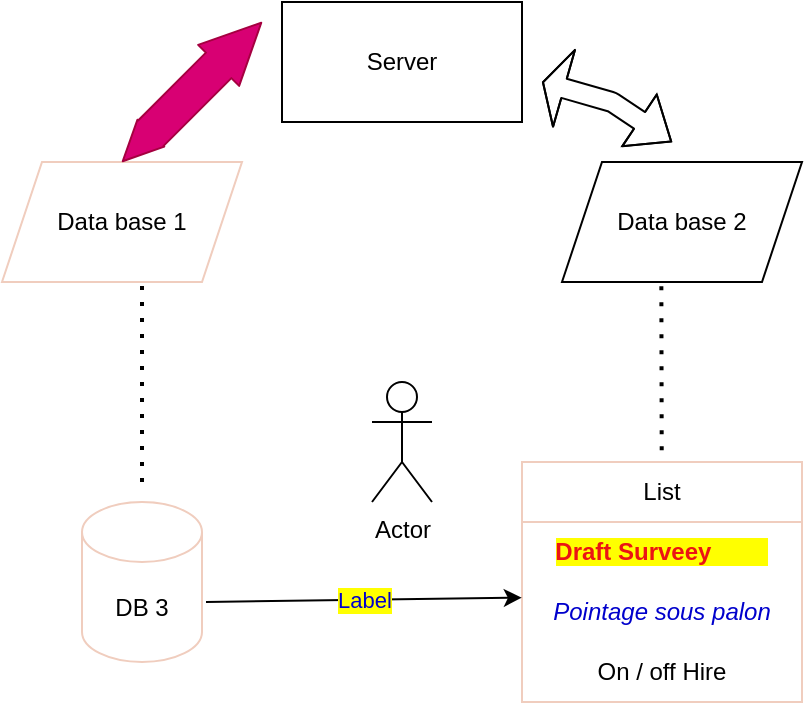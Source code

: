 <mxfile>
    <diagram id="E5AFFscP0L8HL54tfq2d" name="Page-1">
        <mxGraphModel dx="446" dy="439" grid="1" gridSize="10" guides="1" tooltips="1" connect="1" arrows="1" fold="1" page="1" pageScale="1" pageWidth="850" pageHeight="1100" math="0" shadow="0">
            <root>
                <mxCell id="0"/>
                <mxCell id="1" parent="0"/>
                <mxCell id="2" value="Server" style="rounded=0;whiteSpace=wrap;html=1;" vertex="1" parent="1">
                    <mxGeometry x="160" y="40" width="120" height="60" as="geometry"/>
                </mxCell>
                <mxCell id="3" value="Data base 1" style="shape=parallelogram;perimeter=parallelogramPerimeter;whiteSpace=wrap;html=1;fixedSize=1;strokeColor=#F0CDBE;" vertex="1" parent="1">
                    <mxGeometry x="20" y="120" width="120" height="60" as="geometry"/>
                </mxCell>
                <mxCell id="4" value="Data base 2" style="shape=parallelogram;perimeter=parallelogramPerimeter;whiteSpace=wrap;html=1;fixedSize=1;" vertex="1" parent="1">
                    <mxGeometry x="300" y="120" width="120" height="60" as="geometry"/>
                </mxCell>
                <mxCell id="5" value="" style="shape=flexArrow;endArrow=classic;startArrow=classic;html=1;width=18;endSize=9.72;endWidth=10;startWidth=0;startSize=6.3;fillColor=#d80073;strokeColor=#A50040;" edge="1" parent="1">
                    <mxGeometry width="100" height="100" relative="1" as="geometry">
                        <mxPoint x="80" y="120" as="sourcePoint"/>
                        <mxPoint x="150" y="50" as="targetPoint"/>
                        <Array as="points"/>
                    </mxGeometry>
                </mxCell>
                <mxCell id="6" value="" style="shape=flexArrow;endArrow=classic;startArrow=classic;html=1;startWidth=29;startSize=3.32;" edge="1" parent="1">
                    <mxGeometry width="100" height="100" relative="1" as="geometry">
                        <mxPoint x="290" y="80" as="sourcePoint"/>
                        <mxPoint x="355" y="110" as="targetPoint"/>
                        <Array as="points">
                            <mxPoint x="325" y="90"/>
                        </Array>
                    </mxGeometry>
                </mxCell>
                <mxCell id="7" value="" style="endArrow=none;dashed=1;html=1;dashPattern=1 3;strokeWidth=2;exitX=0.414;exitY=1.035;exitDx=0;exitDy=0;exitPerimeter=0;" edge="1" parent="1" source="4" target="13">
                    <mxGeometry width="50" height="50" relative="1" as="geometry">
                        <mxPoint x="350" y="250" as="sourcePoint"/>
                        <mxPoint x="350" y="190" as="targetPoint"/>
                    </mxGeometry>
                </mxCell>
                <mxCell id="8" value="" style="endArrow=none;dashed=1;html=1;dashPattern=1 3;strokeWidth=2;" edge="1" parent="1">
                    <mxGeometry width="50" height="50" relative="1" as="geometry">
                        <mxPoint x="90" y="280" as="sourcePoint"/>
                        <mxPoint x="90" y="180" as="targetPoint"/>
                    </mxGeometry>
                </mxCell>
                <mxCell id="10" value="Actor" style="shape=umlActor;verticalLabelPosition=bottom;verticalAlign=top;html=1;outlineConnect=0;" vertex="1" parent="1">
                    <mxGeometry x="205" y="230" width="30" height="60" as="geometry"/>
                </mxCell>
                <mxCell id="12" value="DB 3" style="shape=cylinder3;whiteSpace=wrap;html=1;boundedLbl=1;backgroundOutline=1;size=15;strokeColor=#F0CDBE;" vertex="1" parent="1">
                    <mxGeometry x="60" y="290" width="60" height="80" as="geometry"/>
                </mxCell>
                <mxCell id="13" value="List" style="swimlane;fontStyle=0;childLayout=stackLayout;horizontal=1;startSize=30;horizontalStack=0;resizeParent=1;resizeParentMax=0;resizeLast=0;collapsible=1;marginBottom=0;whiteSpace=wrap;html=1;strokeColor=#F0CDBE;" vertex="1" parent="1">
                    <mxGeometry x="280" y="270" width="140" height="120" as="geometry"/>
                </mxCell>
                <mxCell id="14" value="&lt;b style=&quot;background-color: rgb(255, 255, 0);&quot;&gt;&lt;font color=&quot;#eb1414&quot;&gt;Draft Surveey&lt;span style=&quot;white-space: pre;&quot;&gt;&#9;&lt;/span&gt;&lt;span style=&quot;white-space: pre;&quot;&gt;&#9;&lt;/span&gt;&lt;/font&gt;&lt;/b&gt;" style="text;strokeColor=none;fillColor=none;align=center;verticalAlign=middle;spacingLeft=4;spacingRight=4;overflow=hidden;points=[[0,0.5],[1,0.5]];portConstraint=eastwest;rotatable=0;whiteSpace=wrap;html=1;" vertex="1" parent="13">
                    <mxGeometry y="30" width="140" height="30" as="geometry"/>
                </mxCell>
                <mxCell id="15" value="&lt;font color=&quot;#0000cc&quot;&gt;&lt;i&gt;Pointage sous palon&lt;/i&gt;&lt;/font&gt;" style="text;strokeColor=none;fillColor=none;align=center;verticalAlign=middle;spacingLeft=4;spacingRight=4;overflow=hidden;points=[[0,0.5],[1,0.5]];portConstraint=eastwest;rotatable=0;whiteSpace=wrap;html=1;" vertex="1" parent="13">
                    <mxGeometry y="60" width="140" height="30" as="geometry"/>
                </mxCell>
                <mxCell id="16" value="On / off Hire" style="text;strokeColor=none;fillColor=none;align=center;verticalAlign=middle;spacingLeft=4;spacingRight=4;overflow=hidden;points=[[0,0.5],[1,0.5]];portConstraint=eastwest;rotatable=0;whiteSpace=wrap;html=1;" vertex="1" parent="13">
                    <mxGeometry y="90" width="140" height="30" as="geometry"/>
                </mxCell>
                <mxCell id="17" value="" style="endArrow=classic;html=1;fontColor=#0000CC;entryX=-0.015;entryY=0.261;entryDx=0;entryDy=0;entryPerimeter=0;" edge="1" parent="1">
                    <mxGeometry relative="1" as="geometry">
                        <mxPoint x="122" y="340" as="sourcePoint"/>
                        <mxPoint x="279.9" y="337.83" as="targetPoint"/>
                    </mxGeometry>
                </mxCell>
                <mxCell id="18" value="Label" style="edgeLabel;resizable=0;html=1;align=center;verticalAlign=middle;labelBackgroundColor=#FFFF00;strokeColor=#F0CDBE;fontColor=#0000CC;" connectable="0" vertex="1" parent="17">
                    <mxGeometry relative="1" as="geometry"/>
                </mxCell>
            </root>
        </mxGraphModel>
    </diagram>
</mxfile>